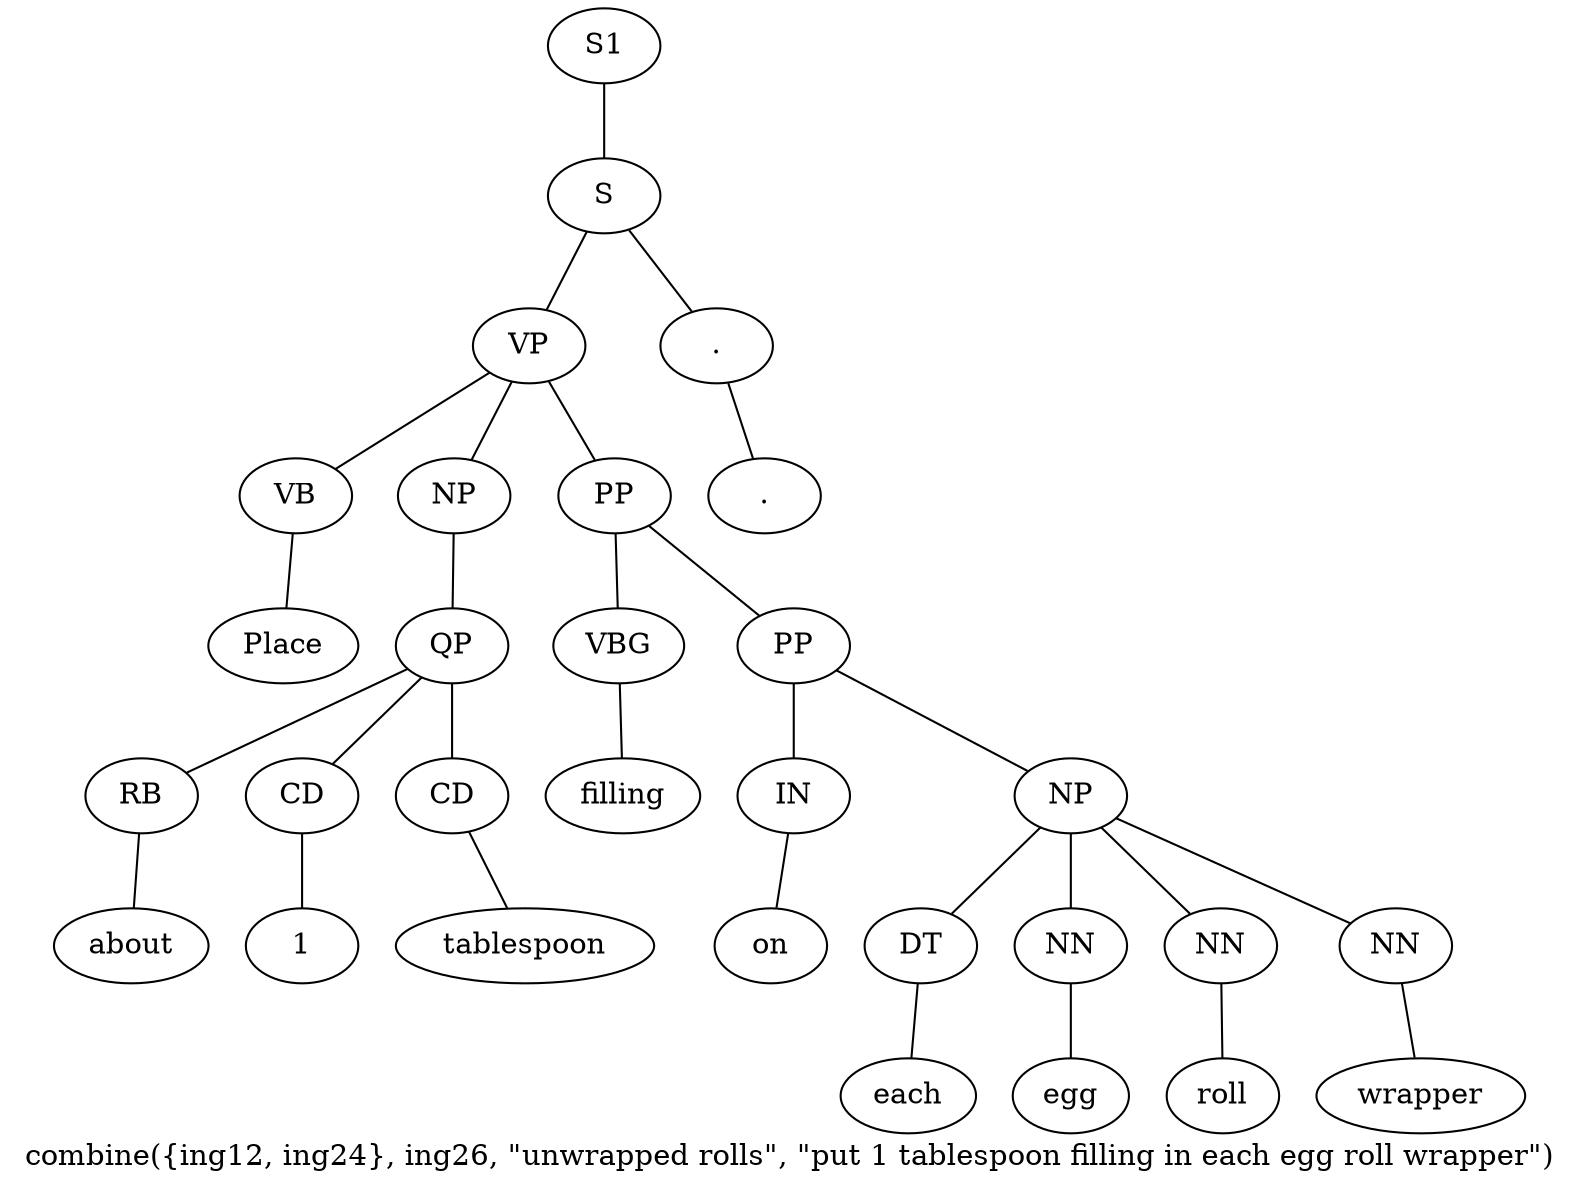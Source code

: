 graph SyntaxGraph {
	label = "combine({ing12, ing24}, ing26, \"unwrapped rolls\", \"put 1 tablespoon filling in each egg roll wrapper\")";
	Node0 [label="S1"];
	Node1 [label="S"];
	Node2 [label="VP"];
	Node3 [label="VB"];
	Node4 [label="Place"];
	Node5 [label="NP"];
	Node6 [label="QP"];
	Node7 [label="RB"];
	Node8 [label="about"];
	Node9 [label="CD"];
	Node10 [label="1"];
	Node11 [label="CD"];
	Node12 [label="tablespoon"];
	Node13 [label="PP"];
	Node14 [label="VBG"];
	Node15 [label="filling"];
	Node16 [label="PP"];
	Node17 [label="IN"];
	Node18 [label="on"];
	Node19 [label="NP"];
	Node20 [label="DT"];
	Node21 [label="each"];
	Node22 [label="NN"];
	Node23 [label="egg"];
	Node24 [label="NN"];
	Node25 [label="roll"];
	Node26 [label="NN"];
	Node27 [label="wrapper"];
	Node28 [label="."];
	Node29 [label="."];

	Node0 -- Node1;
	Node1 -- Node2;
	Node1 -- Node28;
	Node2 -- Node3;
	Node2 -- Node5;
	Node2 -- Node13;
	Node3 -- Node4;
	Node5 -- Node6;
	Node6 -- Node7;
	Node6 -- Node9;
	Node6 -- Node11;
	Node7 -- Node8;
	Node9 -- Node10;
	Node11 -- Node12;
	Node13 -- Node14;
	Node13 -- Node16;
	Node14 -- Node15;
	Node16 -- Node17;
	Node16 -- Node19;
	Node17 -- Node18;
	Node19 -- Node20;
	Node19 -- Node22;
	Node19 -- Node24;
	Node19 -- Node26;
	Node20 -- Node21;
	Node22 -- Node23;
	Node24 -- Node25;
	Node26 -- Node27;
	Node28 -- Node29;
}